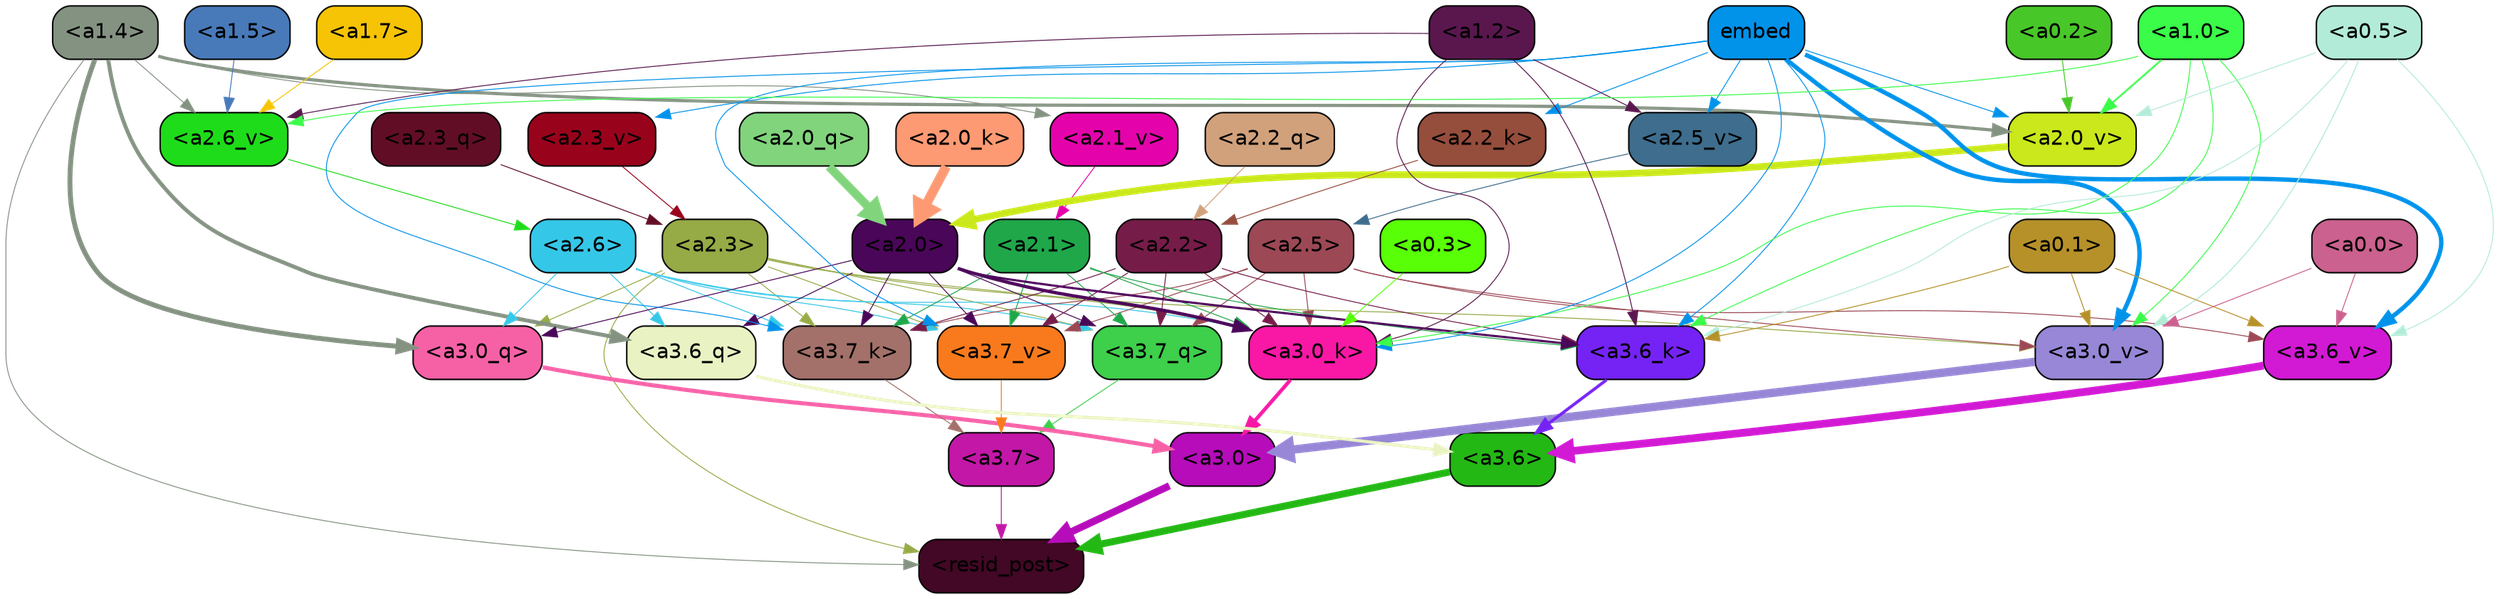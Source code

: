 strict digraph "" {
	graph [bgcolor=transparent,
		layout=dot,
		overlap=false,
		splines=true
	];
	"<a3.7>"	[color=black,
		fillcolor="#c217a7",
		fontname=Helvetica,
		shape=box,
		style="filled, rounded"];
	"<resid_post>"	[color=black,
		fillcolor="#420825",
		fontname=Helvetica,
		shape=box,
		style="filled, rounded"];
	"<a3.7>" -> "<resid_post>"	[color="#c217a7",
		penwidth=0.6];
	"<a3.6>"	[color=black,
		fillcolor="#23b814",
		fontname=Helvetica,
		shape=box,
		style="filled, rounded"];
	"<a3.6>" -> "<resid_post>"	[color="#23b814",
		penwidth=4.751612067222595];
	"<a3.0>"	[color=black,
		fillcolor="#b60cba",
		fontname=Helvetica,
		shape=box,
		style="filled, rounded"];
	"<a3.0>" -> "<resid_post>"	[color="#b60cba",
		penwidth=4.884142994880676];
	"<a2.3>"	[color=black,
		fillcolor="#96aa46",
		fontname=Helvetica,
		shape=box,
		style="filled, rounded"];
	"<a2.3>" -> "<resid_post>"	[color="#96aa46",
		penwidth=0.6];
	"<a3.7_q>"	[color=black,
		fillcolor="#3ecf4b",
		fontname=Helvetica,
		shape=box,
		style="filled, rounded"];
	"<a2.3>" -> "<a3.7_q>"	[color="#96aa46",
		penwidth=0.6];
	"<a3.0_q>"	[color=black,
		fillcolor="#f661a6",
		fontname=Helvetica,
		shape=box,
		style="filled, rounded"];
	"<a2.3>" -> "<a3.0_q>"	[color="#96aa46",
		penwidth=0.6];
	"<a3.7_k>"	[color=black,
		fillcolor="#a3706a",
		fontname=Helvetica,
		shape=box,
		style="filled, rounded"];
	"<a2.3>" -> "<a3.7_k>"	[color="#96aa46",
		penwidth=0.6];
	"<a3.0_k>"	[color=black,
		fillcolor="#f918a5",
		fontname=Helvetica,
		shape=box,
		style="filled, rounded"];
	"<a2.3>" -> "<a3.0_k>"	[color="#96aa46",
		penwidth=0.6];
	"<a3.7_v>"	[color=black,
		fillcolor="#f97a1c",
		fontname=Helvetica,
		shape=box,
		style="filled, rounded"];
	"<a2.3>" -> "<a3.7_v>"	[color="#96aa46",
		penwidth=0.6];
	"<a3.0_v>"	[color=black,
		fillcolor="#9787d6",
		fontname=Helvetica,
		shape=box,
		style="filled, rounded"];
	"<a2.3>" -> "<a3.0_v>"	[color="#96aa46",
		penwidth=0.6];
	"<a1.4>"	[color=black,
		fillcolor="#849282",
		fontname=Helvetica,
		shape=box,
		style="filled, rounded"];
	"<a1.4>" -> "<resid_post>"	[color="#849282",
		penwidth=0.6];
	"<a3.6_q>"	[color=black,
		fillcolor="#e9f2c2",
		fontname=Helvetica,
		shape=box,
		style="filled, rounded"];
	"<a1.4>" -> "<a3.6_q>"	[color="#849282",
		penwidth=2.6469622254371643];
	"<a1.4>" -> "<a3.0_q>"	[color="#849282",
		penwidth=3.3040847778320312];
	"<a2.6_v>"	[color=black,
		fillcolor="#1edc19",
		fontname=Helvetica,
		shape=box,
		style="filled, rounded"];
	"<a1.4>" -> "<a2.6_v>"	[color="#849282",
		penwidth=0.6];
	"<a2.1_v>"	[color=black,
		fillcolor="#e403ab",
		fontname=Helvetica,
		shape=box,
		style="filled, rounded"];
	"<a1.4>" -> "<a2.1_v>"	[color="#849282",
		penwidth=0.6];
	"<a2.0_v>"	[color=black,
		fillcolor="#cae81b",
		fontname=Helvetica,
		shape=box,
		style="filled, rounded"];
	"<a1.4>" -> "<a2.0_v>"	[color="#849282",
		penwidth=2.1286070346832275];
	"<a3.7_q>" -> "<a3.7>"	[color="#3ecf4b",
		penwidth=0.6];
	"<a3.6_q>" -> "<a3.6>"	[color="#e9f2c2",
		penwidth=2.091020345687866];
	"<a3.0_q>" -> "<a3.0>"	[color="#f661a6",
		penwidth=2.7421876192092896];
	"<a3.7_k>" -> "<a3.7>"	[color="#a3706a",
		penwidth=0.6];
	"<a3.6_k>"	[color=black,
		fillcolor="#7523f4",
		fontname=Helvetica,
		shape=box,
		style="filled, rounded"];
	"<a3.6_k>" -> "<a3.6>"	[color="#7523f4",
		penwidth=2.048597991466522];
	"<a3.0_k>" -> "<a3.0>"	[color="#f918a5",
		penwidth=2.476402521133423];
	"<a3.7_v>" -> "<a3.7>"	[color="#f97a1c",
		penwidth=0.6];
	"<a3.6_v>"	[color=black,
		fillcolor="#d219d4",
		fontname=Helvetica,
		shape=box,
		style="filled, rounded"];
	"<a3.6_v>" -> "<a3.6>"	[color="#d219d4",
		penwidth=5.2550448179244995];
	"<a3.0_v>" -> "<a3.0>"	[color="#9787d6",
		penwidth=5.652270674705505];
	"<a2.6>"	[color=black,
		fillcolor="#35c7e8",
		fontname=Helvetica,
		shape=box,
		style="filled, rounded"];
	"<a2.6>" -> "<a3.7_q>"	[color="#35c7e8",
		penwidth=0.6];
	"<a2.6>" -> "<a3.6_q>"	[color="#35c7e8",
		penwidth=0.6];
	"<a2.6>" -> "<a3.0_q>"	[color="#35c7e8",
		penwidth=0.6];
	"<a2.6>" -> "<a3.7_k>"	[color="#35c7e8",
		penwidth=0.6];
	"<a2.6>" -> "<a3.0_k>"	[color="#35c7e8",
		penwidth=0.6];
	"<a2.6>" -> "<a3.7_v>"	[color="#35c7e8",
		penwidth=0.6];
	"<a2.5>"	[color=black,
		fillcolor="#9c4855",
		fontname=Helvetica,
		shape=box,
		style="filled, rounded"];
	"<a2.5>" -> "<a3.7_q>"	[color="#9c4855",
		penwidth=0.6];
	"<a2.5>" -> "<a3.7_k>"	[color="#9c4855",
		penwidth=0.6];
	"<a2.5>" -> "<a3.0_k>"	[color="#9c4855",
		penwidth=0.6];
	"<a2.5>" -> "<a3.7_v>"	[color="#9c4855",
		penwidth=0.6];
	"<a2.5>" -> "<a3.6_v>"	[color="#9c4855",
		penwidth=0.6];
	"<a2.5>" -> "<a3.0_v>"	[color="#9c4855",
		penwidth=0.6];
	"<a2.2>"	[color=black,
		fillcolor="#761c49",
		fontname=Helvetica,
		shape=box,
		style="filled, rounded"];
	"<a2.2>" -> "<a3.7_q>"	[color="#761c49",
		penwidth=0.6];
	"<a2.2>" -> "<a3.7_k>"	[color="#761c49",
		penwidth=0.6];
	"<a2.2>" -> "<a3.6_k>"	[color="#761c49",
		penwidth=0.6];
	"<a2.2>" -> "<a3.0_k>"	[color="#761c49",
		penwidth=0.6];
	"<a2.2>" -> "<a3.7_v>"	[color="#761c49",
		penwidth=0.6];
	"<a2.1>"	[color=black,
		fillcolor="#20a74a",
		fontname=Helvetica,
		shape=box,
		style="filled, rounded"];
	"<a2.1>" -> "<a3.7_q>"	[color="#20a74a",
		penwidth=0.6];
	"<a2.1>" -> "<a3.7_k>"	[color="#20a74a",
		penwidth=0.6];
	"<a2.1>" -> "<a3.6_k>"	[color="#20a74a",
		penwidth=0.6];
	"<a2.1>" -> "<a3.0_k>"	[color="#20a74a",
		penwidth=0.6];
	"<a2.1>" -> "<a3.7_v>"	[color="#20a74a",
		penwidth=0.6];
	"<a2.0>"	[color=black,
		fillcolor="#4a0658",
		fontname=Helvetica,
		shape=box,
		style="filled, rounded"];
	"<a2.0>" -> "<a3.7_q>"	[color="#4a0658",
		penwidth=0.6];
	"<a2.0>" -> "<a3.6_q>"	[color="#4a0658",
		penwidth=0.6];
	"<a2.0>" -> "<a3.0_q>"	[color="#4a0658",
		penwidth=0.6];
	"<a2.0>" -> "<a3.7_k>"	[color="#4a0658",
		penwidth=0.6];
	"<a2.0>" -> "<a3.6_k>"	[color="#4a0658",
		penwidth=1.4757367372512817];
	"<a2.0>" -> "<a3.0_k>"	[color="#4a0658",
		penwidth=2.2137351036071777];
	"<a2.0>" -> "<a3.7_v>"	[color="#4a0658",
		penwidth=0.6];
	embed	[color=black,
		fillcolor="#0192ea",
		fontname=Helvetica,
		shape=box,
		style="filled, rounded"];
	embed -> "<a3.7_k>"	[color="#0192ea",
		penwidth=0.6];
	embed -> "<a3.6_k>"	[color="#0192ea",
		penwidth=0.6];
	embed -> "<a3.0_k>"	[color="#0192ea",
		penwidth=0.6];
	embed -> "<a3.7_v>"	[color="#0192ea",
		penwidth=0.6];
	embed -> "<a3.6_v>"	[color="#0192ea",
		penwidth=2.9582033157348633];
	embed -> "<a3.0_v>"	[color="#0192ea",
		penwidth=2.972973108291626];
	"<a2.2_k>"	[color=black,
		fillcolor="#954d3c",
		fontname=Helvetica,
		shape=box,
		style="filled, rounded"];
	embed -> "<a2.2_k>"	[color="#0192ea",
		penwidth=0.6];
	"<a2.5_v>"	[color=black,
		fillcolor="#3e6d8d",
		fontname=Helvetica,
		shape=box,
		style="filled, rounded"];
	embed -> "<a2.5_v>"	[color="#0192ea",
		penwidth=0.6];
	"<a2.3_v>"	[color=black,
		fillcolor="#98031b",
		fontname=Helvetica,
		shape=box,
		style="filled, rounded"];
	embed -> "<a2.3_v>"	[color="#0192ea",
		penwidth=0.6];
	embed -> "<a2.0_v>"	[color="#0192ea",
		penwidth=0.6];
	"<a1.2>"	[color=black,
		fillcolor="#59174e",
		fontname=Helvetica,
		shape=box,
		style="filled, rounded"];
	"<a1.2>" -> "<a3.6_k>"	[color="#59174e",
		penwidth=0.6];
	"<a1.2>" -> "<a3.0_k>"	[color="#59174e",
		penwidth=0.6];
	"<a1.2>" -> "<a2.6_v>"	[color="#59174e",
		penwidth=0.6];
	"<a1.2>" -> "<a2.5_v>"	[color="#59174e",
		penwidth=0.6];
	"<a1.0>"	[color=black,
		fillcolor="#3afc49",
		fontname=Helvetica,
		shape=box,
		style="filled, rounded"];
	"<a1.0>" -> "<a3.6_k>"	[color="#3afc49",
		penwidth=0.6];
	"<a1.0>" -> "<a3.0_k>"	[color="#3afc49",
		penwidth=0.6];
	"<a1.0>" -> "<a3.0_v>"	[color="#3afc49",
		penwidth=0.6];
	"<a1.0>" -> "<a2.6_v>"	[color="#3afc49",
		penwidth=0.6];
	"<a1.0>" -> "<a2.0_v>"	[color="#3afc49",
		penwidth=1.2240618467330933];
	"<a0.5>"	[color=black,
		fillcolor="#b2ecd8",
		fontname=Helvetica,
		shape=box,
		style="filled, rounded"];
	"<a0.5>" -> "<a3.6_k>"	[color="#b2ecd8",
		penwidth=0.6];
	"<a0.5>" -> "<a3.6_v>"	[color="#b2ecd8",
		penwidth=0.6];
	"<a0.5>" -> "<a3.0_v>"	[color="#b2ecd8",
		penwidth=0.6790935099124908];
	"<a0.5>" -> "<a2.0_v>"	[color="#b2ecd8",
		penwidth=0.6];
	"<a0.1>"	[color=black,
		fillcolor="#b69129",
		fontname=Helvetica,
		shape=box,
		style="filled, rounded"];
	"<a0.1>" -> "<a3.6_k>"	[color="#b69129",
		penwidth=0.6];
	"<a0.1>" -> "<a3.6_v>"	[color="#b69129",
		penwidth=0.6];
	"<a0.1>" -> "<a3.0_v>"	[color="#b69129",
		penwidth=0.6];
	"<a0.3>"	[color=black,
		fillcolor="#58ff07",
		fontname=Helvetica,
		shape=box,
		style="filled, rounded"];
	"<a0.3>" -> "<a3.0_k>"	[color="#58ff07",
		penwidth=0.6];
	"<a0.0>"	[color=black,
		fillcolor="#cb618e",
		fontname=Helvetica,
		shape=box,
		style="filled, rounded"];
	"<a0.0>" -> "<a3.6_v>"	[color="#cb618e",
		penwidth=0.6];
	"<a0.0>" -> "<a3.0_v>"	[color="#cb618e",
		penwidth=0.6];
	"<a2.3_q>"	[color=black,
		fillcolor="#620d26",
		fontname=Helvetica,
		shape=box,
		style="filled, rounded"];
	"<a2.3_q>" -> "<a2.3>"	[color="#620d26",
		penwidth=0.6];
	"<a2.2_q>"	[color=black,
		fillcolor="#d1a17c",
		fontname=Helvetica,
		shape=box,
		style="filled, rounded"];
	"<a2.2_q>" -> "<a2.2>"	[color="#d1a17c",
		penwidth=0.6];
	"<a2.0_q>"	[color=black,
		fillcolor="#81d47c",
		fontname=Helvetica,
		shape=box,
		style="filled, rounded"];
	"<a2.0_q>" -> "<a2.0>"	[color="#81d47c",
		penwidth=5.819834470748901];
	"<a2.2_k>" -> "<a2.2>"	[color="#954d3c",
		penwidth=0.6];
	"<a2.0_k>"	[color=black,
		fillcolor="#fd9a73",
		fontname=Helvetica,
		shape=box,
		style="filled, rounded"];
	"<a2.0_k>" -> "<a2.0>"	[color="#fd9a73",
		penwidth=6.470837593078613];
	"<a2.6_v>" -> "<a2.6>"	[color="#1edc19",
		penwidth=0.6];
	"<a2.5_v>" -> "<a2.5>"	[color="#3e6d8d",
		penwidth=0.6];
	"<a2.3_v>" -> "<a2.3>"	[color="#98031b",
		penwidth=0.6];
	"<a2.1_v>" -> "<a2.1>"	[color="#e403ab",
		penwidth=0.6];
	"<a2.0_v>" -> "<a2.0>"	[color="#cae81b",
		penwidth=4.5950857400894165];
	"<a1.7>"	[color=black,
		fillcolor="#f6c405",
		fontname=Helvetica,
		shape=box,
		style="filled, rounded"];
	"<a1.7>" -> "<a2.6_v>"	[color="#f6c405",
		penwidth=0.6];
	"<a1.5>"	[color=black,
		fillcolor="#487aba",
		fontname=Helvetica,
		shape=box,
		style="filled, rounded"];
	"<a1.5>" -> "<a2.6_v>"	[color="#487aba",
		penwidth=0.6];
	"<a0.2>"	[color=black,
		fillcolor="#48c729",
		fontname=Helvetica,
		shape=box,
		style="filled, rounded"];
	"<a0.2>" -> "<a2.0_v>"	[color="#48c729",
		penwidth=0.6];
}
